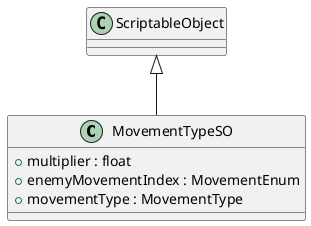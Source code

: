@startuml
class MovementTypeSO {
    + multiplier : float
    + enemyMovementIndex : MovementEnum
    + movementType : MovementType
}
ScriptableObject <|-- MovementTypeSO
@enduml
